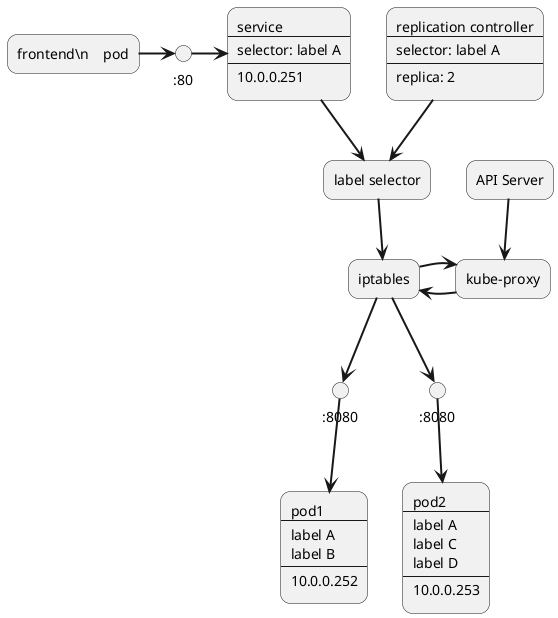 @startuml

skinparam roundCorner 20

rectangle frontend [
    frontend\n    pod
]

rectangle service [
    service
    ---
    selector: label A
    ---
    10.0.0.251
]

interface port0 [
    :80
]

interface port1 [
    :8080
]

interface port2 [
    :8080
]

rectangle apiserver [
    API Server
]

rectangle kubeproxy [
    kube-proxy
]

rectangle labelselector [
    label selector
]

rectangle iptables

rectangle pod1 [
    pod1
    ---
    label A
    label B
    ---
    10.0.0.252
]

rectangle pod2 [
    pod2
    ---
    label A
    label C
    label D
    ---
    10.0.0.253
]

rectangle rc [
    replication controller
    ---
    selector: label A
    ---
    replica: 2
]

frontend => port0
port0 => service
service =down=> labelselector
labelselector =down=> iptables
apiserver =down=> kubeproxy
kubeproxy =left=> iptables
kubeproxy <=left= iptables
iptables =down=> port1
iptables =down=> port2
port1 =down=> pod1
port2 =down=> pod2
rc =down=> labelselector

@enduml